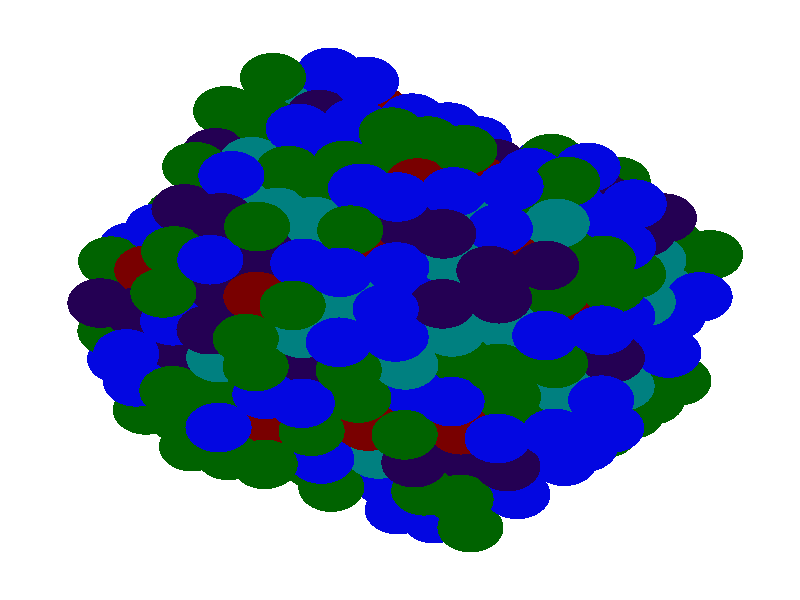 #version 3.6;
#include "colors.inc"
#include "finish.inc"

global_settings {assumed_gamma 2.2 max_trace_level 6}
background {color White}
camera {orthographic
  right -32.93*x up 32.93*y
  direction 1.00*z
  location <0,0,50.00> look_at <0,0,0>}


light_source {<  -30.00,  30.00,   40.00> color Gray40 shadowless}
light_source {<  30.00,  30.00,   40.00> color Gray40 shadowless} 
light_source {<  30.0,  -30.00,   40.00> color Gray40 shadowless}
light_source {<  -30.0,  -30.00,   40.00> color Gray40 shadowless} 
light_source {<  0.0,  0.00,   40.00> color Gray25 shadowless}
// no fog
#declare simple = finish {phong 0.7 ambient 0.4 diffuse 0.55}
#declare pale = finish {ambient 0.9 diffuse 0.30 roughness 0.001 specular 0.2 }
#declare intermediate = finish {ambient 0.4 diffuse 0.6 specular 0.1 roughness 0.04}
#declare vmd = finish {ambient 0.2 diffuse 0.80 phong 0.25 phong_size 10.0 specular 0.2 roughness 0.1}
#declare jmol = finish {ambient 0.4 diffuse 0.6 specular 1 roughness 0.001 metallic}
#declare ase2 = finish {ambient 0.2 brilliance 3 diffuse 0.6 metallic specular 0.7 roughness 0.04 reflection 0.15}
#declare ase3 = finish {ambient 0.4 brilliance 2 diffuse 0.6 metallic specular 1.0 roughness 0.001 reflection 0.0}
#declare glass = finish {ambient 0.4 diffuse 0.35 specular 1.0 roughness 0.001}
#declare glass2 = finish {ambient 0.3 diffuse 0.3 specular 1.0 reflection 0.25 roughness 0.001}
#declare Rcell = 0.100;
#declare Rbond = 0.100;

#macro atom(LOC, R, COL, TRANS, FIN)
  sphere{LOC, R texture{pigment{color COL transmit TRANS} finish{FIN}}}
#end
#macro constrain(LOC, R, COL, TRANS FIN)
union{torus{R, Rcell rotate 45*z texture{pigment{color COL transmit TRANS} finish{FIN}}}
     torus{R, Rcell rotate -45*z texture{pigment{color COL transmit TRANS} finish{FIN}}}
     translate LOC}
#end

// no cell vertices
atom(< -6.88,  -6.50, -19.03>, 1.36, rgbt <0.00, 0.39, 0.00, 0.00>, 0.0, ase3) // #0
atom(<-10.46,  -6.03, -11.54>, 1.36, rgbt <0.00, 0.39, 0.00, 0.00>, 0.0, ase3) // #1
atom(< -9.62,  -5.26, -15.29>, 1.36, rgbt <0.04, 0.06, 0.88, 0.00>, 0.0, ase3) // #2
atom(< -6.45,  -4.20, -20.51>, 1.36, rgbt <0.04, 0.06, 0.88, 0.00>, 0.0, ase3) // #3
atom(<-11.08,  -0.93, -16.78>, 1.36, rgbt <0.00, 0.39, 0.00, 0.00>, 0.0, ase3) // #4
atom(< -9.18,  -2.95, -16.77>, 1.36, rgbt <0.16, 0.00, 0.33, 0.00>, 0.0, ase3) // #5
atom(< -8.75,  -0.65, -18.24>, 1.36, rgbt <0.00, 0.50, 0.50, 0.00>, 0.0, ase3) // #6
atom(<-11.52,  -3.24, -15.30>, 1.36, rgbt <0.04, 0.06, 0.88, 0.00>, 0.0, ase3) // #7
atom(<-11.92,  -1.70, -13.03>, 1.36, rgbt <0.00, 0.39, 0.00, 0.00>, 0.0, ase3) // #8
atom(<-10.02,  -3.72, -13.02>, 1.36, rgbt <0.47, 0.00, 0.00, 0.00>, 0.0, ase3) // #9
atom(< -9.59,  -1.42, -14.49>, 1.36, rgbt <0.04, 0.06, 0.88, 0.00>, 0.0, ase3) // #10
atom(<-10.86,  -4.49,  -9.27>, 1.36, rgbt <0.04, 0.06, 0.88, 0.00>, 0.0, ase3) // #11
atom(<-10.43,  -2.19, -10.74>, 1.36, rgbt <0.00, 0.50, 0.50, 0.00>, 0.0, ase3) // #12
atom(< -6.01,  -1.89, -21.99>, 1.36, rgbt <0.00, 0.39, 0.00, 0.00>, 0.0, ase3) // #13
atom(< -8.31,   1.66, -19.72>, 1.36, rgbt <0.00, 0.39, 0.00, 0.00>, 0.0, ase3) // #14
atom(< -5.98,   1.95, -21.19>, 1.36, rgbt <0.04, 0.06, 0.88, 0.00>, 0.0, ase3) // #15
atom(<-10.65,   1.37, -18.25>, 1.36, rgbt <0.04, 0.06, 0.88, 0.00>, 0.0, ase3) // #16
atom(< -9.15,   0.89, -15.97>, 1.36, rgbt <0.00, 0.50, 0.50, 0.00>, 0.0, ase3) // #17
atom(< -8.72,   3.19, -17.45>, 1.36, rgbt <0.00, 0.50, 0.50, 0.00>, 0.0, ase3) // #18
atom(<-11.49,   0.60, -14.50>, 1.36, rgbt <0.00, 0.39, 0.00, 0.00>, 0.0, ase3) // #19
atom(<-11.89,   2.13, -12.23>, 1.36, rgbt <0.00, 0.39, 0.00, 0.00>, 0.0, ase3) // #20
atom(< -9.99,   0.12, -12.22>, 1.36, rgbt <0.47, 0.00, 0.00, 0.00>, 0.0, ase3) // #21
atom(< -9.56,   2.42, -13.70>, 1.36, rgbt <0.00, 0.39, 0.00, 0.00>, 0.0, ase3) // #22
atom(<-12.33,  -0.17, -10.75>, 1.36, rgbt <0.16, 0.00, 0.33, 0.00>, 0.0, ase3) // #23
atom(<-10.83,  -0.66,  -8.47>, 1.36, rgbt <0.16, 0.00, 0.33, 0.00>, 0.0, ase3) // #24
atom(<-10.40,   1.65,  -9.95>, 1.36, rgbt <0.47, 0.00, 0.00, 0.00>, 0.0, ase3) // #25
atom(< -9.12,   4.73, -15.17>, 1.36, rgbt <0.00, 0.39, 0.00, 0.00>, 0.0, ase3) // #26
atom(<-11.05,   2.91, -15.98>, 1.36, rgbt <0.04, 0.06, 0.88, 0.00>, 0.0, ase3) // #27
atom(< -9.96,   3.95, -11.42>, 1.36, rgbt <0.04, 0.06, 0.88, 0.00>, 0.0, ase3) // #28
atom(< -9.30,   2.69,  -5.39>, 1.36, rgbt <0.00, 0.39, 0.00, 0.00>, 0.0, ase3) // #29
atom(< -7.16,  10.38, -13.57>, 1.36, rgbt <0.00, 0.39, 0.00, 0.00>, 0.0, ase3) // #30
atom(< -4.55,  -6.22, -20.50>, 1.36, rgbt <0.00, 0.39, 0.00, 0.00>, 0.0, ase3) // #31
atom(< -4.11,  -3.91, -21.98>, 1.36, rgbt <0.04, 0.06, 0.88, 0.00>, 0.0, ase3) // #32
atom(< -7.29,  -4.97, -16.76>, 1.36, rgbt <0.00, 0.39, 0.00, 0.00>, 0.0, ase3) // #33
atom(< -5.39,  -6.99, -16.75>, 1.36, rgbt <0.16, 0.00, 0.33, 0.00>, 0.0, ase3) // #34
atom(< -4.95,  -4.68, -18.23>, 1.36, rgbt <0.04, 0.06, 0.88, 0.00>, 0.0, ase3) // #35
atom(< -8.12,  -5.74, -13.01>, 1.36, rgbt <0.47, 0.00, 0.00, 0.00>, 0.0, ase3) // #36
atom(< -6.23,  -7.76, -13.00>, 1.36, rgbt <0.00, 0.39, 0.00, 0.00>, 0.0, ase3) // #37
atom(< -5.79,  -5.46, -14.48>, 1.36, rgbt <0.00, 0.39, 0.00, 0.00>, 0.0, ase3) // #38
atom(< -8.56,  -8.05, -11.53>, 1.36, rgbt <0.00, 0.39, 0.00, 0.00>, 0.0, ase3) // #39
atom(< -8.96,  -6.51,  -9.26>, 1.36, rgbt <0.00, 0.39, 0.00, 0.00>, 0.0, ase3) // #40
atom(< -7.06,  -8.53,  -9.25>, 1.36, rgbt <0.00, 0.39, 0.00, 0.00>, 0.0, ase3) // #41
atom(< -6.63,  -6.23, -10.73>, 1.36, rgbt <0.00, 0.50, 0.50, 0.00>, 0.0, ase3) // #42
atom(< -7.47,  -7.00,  -6.97>, 1.36, rgbt <0.04, 0.06, 0.88, 0.00>, 0.0, ase3) // #43
atom(< -3.68,  -1.61, -23.45>, 1.36, rgbt <0.04, 0.06, 0.88, 0.00>, 0.0, ase3) // #44
atom(< -6.42,  -0.36, -19.71>, 1.36, rgbt <0.16, 0.00, 0.33, 0.00>, 0.0, ase3) // #45
atom(< -4.52,  -2.38, -19.70>, 1.36, rgbt <0.00, 0.39, 0.00, 0.00>, 0.0, ase3) // #46
atom(< -4.08,  -0.07, -21.18>, 1.36, rgbt <0.04, 0.06, 0.88, 0.00>, 0.0, ase3) // #47
atom(< -6.85,  -2.66, -18.24>, 1.36, rgbt <0.16, 0.00, 0.33, 0.00>, 0.0, ase3) // #48
atom(< -7.25,  -1.13, -15.96>, 1.36, rgbt <0.47, 0.00, 0.00, 0.00>, 0.0, ase3) // #49
atom(< -5.36,  -3.15, -15.95>, 1.36, rgbt <0.00, 0.50, 0.50, 0.00>, 0.0, ase3) // #50
atom(< -4.92,  -0.85, -17.43>, 1.36, rgbt <0.04, 0.06, 0.88, 0.00>, 0.0, ase3) // #51
atom(< -7.69,  -3.44, -14.48>, 1.36, rgbt <0.16, 0.00, 0.33, 0.00>, 0.0, ase3) // #52
atom(< -8.09,  -1.90, -12.21>, 1.36, rgbt <0.47, 0.00, 0.00, 0.00>, 0.0, ase3) // #53
atom(< -6.19,  -3.92, -12.20>, 1.36, rgbt <0.04, 0.06, 0.88, 0.00>, 0.0, ase3) // #54
atom(< -5.76,  -1.62, -13.68>, 1.36, rgbt <0.00, 0.39, 0.00, 0.00>, 0.0, ase3) // #55
atom(< -8.53,  -4.21, -10.73>, 1.36, rgbt <0.00, 0.39, 0.00, 0.00>, 0.0, ase3) // #56
atom(< -8.93,  -2.68,  -8.46>, 1.36, rgbt <0.16, 0.00, 0.33, 0.00>, 0.0, ase3) // #57
atom(< -7.03,  -4.70,  -8.45>, 1.36, rgbt <0.00, 0.39, 0.00, 0.00>, 0.0, ase3) // #58
atom(< -6.60,  -2.39,  -9.93>, 1.36, rgbt <0.04, 0.06, 0.88, 0.00>, 0.0, ase3) // #59
atom(< -9.37,  -4.98,  -6.98>, 1.36, rgbt <0.00, 0.39, 0.00, 0.00>, 0.0, ase3) // #60
atom(< -7.44,  -3.16,  -6.18>, 1.36, rgbt <0.00, 0.50, 0.50, 0.00>, 0.0, ase3) // #61
atom(< -3.65,   2.23, -22.66>, 1.36, rgbt <0.00, 0.39, 0.00, 0.00>, 0.0, ase3) // #62
atom(< -6.38,   3.48, -18.92>, 1.36, rgbt <0.16, 0.00, 0.33, 0.00>, 0.0, ase3) // #63
atom(< -4.49,   1.46, -18.91>, 1.36, rgbt <0.00, 0.50, 0.50, 0.00>, 0.0, ase3) // #64
atom(< -4.05,   3.76, -20.38>, 1.36, rgbt <0.16, 0.00, 0.33, 0.00>, 0.0, ase3) // #65
atom(< -6.82,   1.17, -17.44>, 1.36, rgbt <0.04, 0.06, 0.88, 0.00>, 0.0, ase3) // #66
atom(< -7.22,   2.71, -15.16>, 1.36, rgbt <0.16, 0.00, 0.33, 0.00>, 0.0, ase3) // #67
atom(< -5.32,   0.69, -15.16>, 1.36, rgbt <0.16, 0.00, 0.33, 0.00>, 0.0, ase3) // #68
atom(< -4.89,   2.99, -16.63>, 1.36, rgbt <0.04, 0.06, 0.88, 0.00>, 0.0, ase3) // #69
atom(< -7.66,   0.40, -13.69>, 1.36, rgbt <0.00, 0.50, 0.50, 0.00>, 0.0, ase3) // #70
atom(< -8.06,   1.93, -11.41>, 1.36, rgbt <0.00, 0.50, 0.50, 0.00>, 0.0, ase3) // #71
atom(< -6.16,  -0.09, -11.41>, 1.36, rgbt <0.00, 0.50, 0.50, 0.00>, 0.0, ase3) // #72
atom(< -5.73,   2.22, -12.88>, 1.36, rgbt <0.00, 0.50, 0.50, 0.00>, 0.0, ase3) // #73
atom(< -8.50,  -0.37,  -9.94>, 1.36, rgbt <0.00, 0.50, 0.50, 0.00>, 0.0, ase3) // #74
atom(< -8.90,   1.16,  -7.66>, 1.36, rgbt <0.00, 0.39, 0.00, 0.00>, 0.0, ase3) // #75
atom(< -7.00,  -0.86,  -7.65>, 1.36, rgbt <0.16, 0.00, 0.33, 0.00>, 0.0, ase3) // #76
atom(< -6.57,   1.45,  -9.13>, 1.36, rgbt <0.16, 0.00, 0.33, 0.00>, 0.0, ase3) // #77
atom(< -9.34,  -1.14,  -6.19>, 1.36, rgbt <0.04, 0.06, 0.88, 0.00>, 0.0, ase3) // #78
atom(< -7.84,  -1.63,  -3.90>, 1.36, rgbt <0.16, 0.00, 0.33, 0.00>, 0.0, ase3) // #79
atom(< -7.41,   0.68,  -5.38>, 1.36, rgbt <0.16, 0.00, 0.33, 0.00>, 0.0, ase3) // #80
atom(<-11.27,  -2.96,  -6.99>, 1.36, rgbt <0.04, 0.06, 0.88, 0.00>, 0.0, ase3) // #81
atom(<  2.11,   3.85, -21.04>, 1.36, rgbt <0.04, 0.06, 0.88, 0.00>, 0.0, ase3) // #82
atom(< -6.35,   7.32, -18.12>, 1.36, rgbt <0.00, 0.39, 0.00, 0.00>, 0.0, ase3) // #83
atom(< -4.45,   5.30, -18.11>, 1.36, rgbt <0.47, 0.00, 0.00, 0.00>, 0.0, ase3) // #84
atom(< -4.02,   7.60, -19.59>, 1.36, rgbt <0.00, 0.39, 0.00, 0.00>, 0.0, ase3) // #85
atom(< -6.79,   5.01, -16.64>, 1.36, rgbt <0.04, 0.06, 0.88, 0.00>, 0.0, ase3) // #86
atom(< -7.19,   6.54, -14.37>, 1.36, rgbt <0.00, 0.39, 0.00, 0.00>, 0.0, ase3) // #87
atom(< -5.29,   4.53, -14.36>, 1.36, rgbt <0.04, 0.06, 0.88, 0.00>, 0.0, ase3) // #88
atom(< -4.86,   6.83, -15.84>, 1.36, rgbt <0.00, 0.50, 0.50, 0.00>, 0.0, ase3) // #89
atom(< -7.63,   4.24, -12.89>, 1.36, rgbt <0.16, 0.00, 0.33, 0.00>, 0.0, ase3) // #90
atom(< -8.03,   5.77, -10.62>, 1.36, rgbt <0.16, 0.00, 0.33, 0.00>, 0.0, ase3) // #91
atom(< -6.13,   3.75, -10.61>, 1.36, rgbt <0.47, 0.00, 0.00, 0.00>, 0.0, ase3) // #92
atom(< -5.70,   6.06, -12.08>, 1.36, rgbt <0.00, 0.50, 0.50, 0.00>, 0.0, ase3) // #93
atom(< -8.47,   3.47,  -9.14>, 1.36, rgbt <0.16, 0.00, 0.33, 0.00>, 0.0, ase3) // #94
atom(< -8.87,   5.00,  -6.87>, 1.36, rgbt <0.16, 0.00, 0.33, 0.00>, 0.0, ase3) // #95
atom(< -6.97,   2.98,  -6.86>, 1.36, rgbt <0.04, 0.06, 0.88, 0.00>, 0.0, ase3) // #96
atom(< -6.54,   5.29,  -8.33>, 1.36, rgbt <0.00, 0.50, 0.50, 0.00>, 0.0, ase3) // #97
atom(< -7.81,   2.21,  -3.11>, 1.36, rgbt <0.04, 0.06, 0.88, 0.00>, 0.0, ase3) // #98
atom(< -7.37,   4.51,  -4.58>, 1.36, rgbt <0.16, 0.00, 0.33, 0.00>, 0.0, ase3) // #99
atom(< -4.42,   9.14, -17.31>, 1.36, rgbt <0.16, 0.00, 0.33, 0.00>, 0.0, ase3) // #100
atom(< -6.76,   8.85, -15.84>, 1.36, rgbt <0.00, 0.39, 0.00, 0.00>, 0.0, ase3) // #101
atom(< -5.26,   8.36, -13.56>, 1.36, rgbt <0.00, 0.50, 0.50, 0.00>, 0.0, ase3) // #102
atom(< -4.83,  10.67, -15.04>, 1.36, rgbt <0.00, 0.50, 0.50, 0.00>, 0.0, ase3) // #103
atom(< -7.60,   8.08, -12.09>, 1.36, rgbt <0.16, 0.00, 0.33, 0.00>, 0.0, ase3) // #104
atom(< -6.10,   7.59,  -9.81>, 1.36, rgbt <0.00, 0.50, 0.50, 0.00>, 0.0, ase3) // #105
atom(< -5.66,   9.90, -11.29>, 1.36, rgbt <0.00, 0.39, 0.00, 0.00>, 0.0, ase3) // #106
atom(< -8.43,   7.31,  -8.34>, 1.36, rgbt <0.00, 0.39, 0.00, 0.00>, 0.0, ase3) // #107
atom(< -5.23,  12.20, -12.76>, 1.36, rgbt <0.00, 0.39, 0.00, 0.00>, 0.0, ase3) // #108
atom(< -2.65,  -8.24, -20.49>, 1.36, rgbt <0.00, 0.39, 0.00, 0.00>, 0.0, ase3) // #109
atom(< -0.32,  -7.95, -21.96>, 1.36, rgbt <0.04, 0.06, 0.88, 0.00>, 0.0, ase3) // #110
atom(< -3.49,  -9.01, -16.74>, 1.36, rgbt <0.00, 0.39, 0.00, 0.00>, 0.0, ase3) // #111
atom(< -1.15,  -8.72, -18.21>, 1.36, rgbt <0.04, 0.06, 0.88, 0.00>, 0.0, ase3) // #112
atom(< -1.99,  -9.49, -14.46>, 1.36, rgbt <0.04, 0.06, 0.88, 0.00>, 0.0, ase3) // #113
atom(< -2.83, -10.27, -10.71>, 1.36, rgbt <0.00, 0.39, 0.00, 0.00>, 0.0, ase3) // #114
atom(< -5.57,  -9.02,  -6.97>, 1.36, rgbt <0.00, 0.39, 0.00, 0.00>, 0.0, ase3) // #115
atom(<  0.12,  -5.65, -23.44>, 1.36, rgbt <0.04, 0.06, 0.88, 0.00>, 0.0, ase3) // #116
atom(< -2.21,  -5.93, -21.97>, 1.36, rgbt <0.00, 0.39, 0.00, 0.00>, 0.0, ase3) // #117
atom(< -2.62,  -4.40, -19.69>, 1.36, rgbt <0.16, 0.00, 0.33, 0.00>, 0.0, ase3) // #118
atom(< -0.72,  -6.42, -19.69>, 1.36, rgbt <0.00, 0.39, 0.00, 0.00>, 0.0, ase3) // #119
atom(< -0.28,  -4.11, -21.16>, 1.36, rgbt <0.00, 0.39, 0.00, 0.00>, 0.0, ase3) // #120
atom(< -3.05,  -6.70, -18.22>, 1.36, rgbt <0.00, 0.39, 0.00, 0.00>, 0.0, ase3) // #121
atom(< -3.46,  -5.17, -15.94>, 1.36, rgbt <0.47, 0.00, 0.00, 0.00>, 0.0, ase3) // #122
atom(< -1.56,  -7.19, -15.93>, 1.36, rgbt <0.04, 0.06, 0.88, 0.00>, 0.0, ase3) // #123
atom(< -1.12,  -4.88, -17.41>, 1.36, rgbt <0.16, 0.00, 0.33, 0.00>, 0.0, ase3) // #124
atom(< -3.89,  -7.48, -14.47>, 1.36, rgbt <0.16, 0.00, 0.33, 0.00>, 0.0, ase3) // #125
atom(< -4.30,  -5.94, -12.19>, 1.36, rgbt <0.00, 0.50, 0.50, 0.00>, 0.0, ase3) // #126
atom(< -2.40,  -7.96, -12.18>, 1.36, rgbt <0.04, 0.06, 0.88, 0.00>, 0.0, ase3) // #127
atom(< -1.96,  -5.66, -13.66>, 1.36, rgbt <0.16, 0.00, 0.33, 0.00>, 0.0, ase3) // #128
atom(< -4.73,  -8.25, -10.72>, 1.36, rgbt <0.00, 0.39, 0.00, 0.00>, 0.0, ase3) // #129
atom(< -5.13,  -6.71,  -8.44>, 1.36, rgbt <0.47, 0.00, 0.00, 0.00>, 0.0, ase3) // #130
atom(< -3.24,  -8.73,  -8.43>, 1.36, rgbt <0.04, 0.06, 0.88, 0.00>, 0.0, ase3) // #131
atom(< -2.80,  -6.43,  -9.91>, 1.36, rgbt <0.47, 0.00, 0.00, 0.00>, 0.0, ase3) // #132
atom(< -1.78,  -3.63, -23.44>, 1.36, rgbt <0.04, 0.06, 0.88, 0.00>, 0.0, ase3) // #133
atom(< -1.75,   0.21, -22.65>, 1.36, rgbt <0.04, 0.06, 0.88, 0.00>, 0.0, ase3) // #134
atom(<  0.15,  -1.81, -22.64>, 1.36, rgbt <0.04, 0.06, 0.88, 0.00>, 0.0, ase3) // #135
atom(<  0.59,   0.50, -24.12>, 1.36, rgbt <0.00, 0.39, 0.00, 0.00>, 0.0, ase3) // #136
atom(< -2.18,  -2.09, -21.17>, 1.36, rgbt <0.16, 0.00, 0.33, 0.00>, 0.0, ase3) // #137
atom(< -2.59,  -0.56, -18.90>, 1.36, rgbt <0.47, 0.00, 0.00, 0.00>, 0.0, ase3) // #138
atom(< -0.69,  -2.58, -18.89>, 1.36, rgbt <0.00, 0.39, 0.00, 0.00>, 0.0, ase3) // #139
atom(< -0.25,  -0.27, -20.36>, 1.36, rgbt <0.16, 0.00, 0.33, 0.00>, 0.0, ase3) // #140
atom(< -3.02,  -2.87, -17.42>, 1.36, rgbt <0.00, 0.50, 0.50, 0.00>, 0.0, ase3) // #141
atom(< -3.43,  -1.33, -15.15>, 1.36, rgbt <0.47, 0.00, 0.00, 0.00>, 0.0, ase3) // #142
atom(< -1.53,  -3.35, -15.14>, 1.36, rgbt <0.00, 0.50, 0.50, 0.00>, 0.0, ase3) // #143
atom(< -1.09,  -1.05, -16.61>, 1.36, rgbt <0.04, 0.06, 0.88, 0.00>, 0.0, ase3) // #144
atom(< -3.86,  -3.64, -13.67>, 1.36, rgbt <0.47, 0.00, 0.00, 0.00>, 0.0, ase3) // #145
atom(< -4.26,  -2.10, -11.40>, 1.36, rgbt <0.00, 0.50, 0.50, 0.00>, 0.0, ase3) // #146
atom(< -2.37,  -4.12, -11.39>, 1.36, rgbt <0.00, 0.39, 0.00, 0.00>, 0.0, ase3) // #147
atom(< -1.93,  -1.82, -12.86>, 1.36, rgbt <0.16, 0.00, 0.33, 0.00>, 0.0, ase3) // #148
atom(< -4.70,  -4.41,  -9.92>, 1.36, rgbt <0.04, 0.06, 0.88, 0.00>, 0.0, ase3) // #149
atom(< -5.10,  -2.88,  -7.65>, 1.36, rgbt <0.47, 0.00, 0.00, 0.00>, 0.0, ase3) // #150
atom(< -3.20,  -4.90,  -7.64>, 1.36, rgbt <0.00, 0.50, 0.50, 0.00>, 0.0, ase3) // #151
atom(< -2.77,  -2.59,  -9.11>, 1.36, rgbt <0.47, 0.00, 0.00, 0.00>, 0.0, ase3) // #152
atom(< -5.54,  -5.18,  -6.17>, 1.36, rgbt <0.04, 0.06, 0.88, 0.00>, 0.0, ase3) // #153
atom(< -5.94,  -3.65,  -3.89>, 1.36, rgbt <0.00, 0.39, 0.00, 0.00>, 0.0, ase3) // #154
atom(< -3.61,  -3.36,  -5.36>, 1.36, rgbt <0.16, 0.00, 0.33, 0.00>, 0.0, ase3) // #155
atom(< -4.04,  -5.67,  -3.89>, 1.36, rgbt <0.04, 0.06, 0.88, 0.00>, 0.0, ase3) // #156
atom(< -1.31,   2.52, -24.12>, 1.36, rgbt <0.00, 0.39, 0.00, 0.00>, 0.0, ase3) // #157
atom(<  0.18,   2.03, -21.84>, 1.36, rgbt <0.00, 0.50, 0.50, 0.00>, 0.0, ase3) // #158
atom(< -1.72,   4.05, -21.85>, 1.36, rgbt <0.00, 0.39, 0.00, 0.00>, 0.0, ase3) // #159
atom(< -2.15,   1.75, -20.37>, 1.36, rgbt <0.47, 0.00, 0.00, 0.00>, 0.0, ase3) // #160
atom(< -2.56,   3.28, -18.10>, 1.36, rgbt <0.00, 0.50, 0.50, 0.00>, 0.0, ase3) // #161
atom(< -0.66,   1.26, -18.09>, 1.36, rgbt <0.00, 0.39, 0.00, 0.00>, 0.0, ase3) // #162
atom(< -0.22,   3.56, -19.57>, 1.36, rgbt <0.47, 0.00, 0.00, 0.00>, 0.0, ase3) // #163
atom(< -2.99,   0.97, -16.62>, 1.36, rgbt <0.47, 0.00, 0.00, 0.00>, 0.0, ase3) // #164
atom(< -3.39,   2.51, -14.35>, 1.36, rgbt <0.00, 0.50, 0.50, 0.00>, 0.0, ase3) // #165
atom(< -1.50,   0.49, -14.34>, 1.36, rgbt <0.00, 0.50, 0.50, 0.00>, 0.0, ase3) // #166
atom(< -1.06,   2.79, -15.82>, 1.36, rgbt <0.16, 0.00, 0.33, 0.00>, 0.0, ase3) // #167
atom(< -3.83,   0.20, -12.87>, 1.36, rgbt <0.16, 0.00, 0.33, 0.00>, 0.0, ase3) // #168
atom(< -4.23,   1.73, -10.60>, 1.36, rgbt <0.00, 0.39, 0.00, 0.00>, 0.0, ase3) // #169
atom(< -2.33,  -0.29, -10.59>, 1.36, rgbt <0.16, 0.00, 0.33, 0.00>, 0.0, ase3) // #170
atom(< -1.90,   2.02, -12.07>, 1.36, rgbt <0.04, 0.06, 0.88, 0.00>, 0.0, ase3) // #171
atom(< -4.67,  -0.57,  -9.12>, 1.36, rgbt <0.47, 0.00, 0.00, 0.00>, 0.0, ase3) // #172
atom(< -5.07,   0.96,  -6.85>, 1.36, rgbt <0.47, 0.00, 0.00, 0.00>, 0.0, ase3) // #173
atom(< -3.17,  -1.06,  -6.84>, 1.36, rgbt <0.00, 0.39, 0.00, 0.00>, 0.0, ase3) // #174
atom(< -2.74,   1.25,  -8.32>, 1.36, rgbt <0.00, 0.39, 0.00, 0.00>, 0.0, ase3) // #175
atom(< -5.51,  -1.34,  -5.37>, 1.36, rgbt <0.16, 0.00, 0.33, 0.00>, 0.0, ase3) // #176
atom(< -5.91,   0.19,  -3.10>, 1.36, rgbt <0.47, 0.00, 0.00, 0.00>, 0.0, ase3) // #177
atom(< -4.01,  -1.83,  -3.09>, 1.36, rgbt <0.00, 0.50, 0.50, 0.00>, 0.0, ase3) // #178
atom(< -3.58,   0.47,  -4.57>, 1.36, rgbt <0.00, 0.39, 0.00, 0.00>, 0.0, ase3) // #179
atom(< -6.35,  -2.12,  -1.62>, 1.36, rgbt <0.00, 0.39, 0.00, 0.00>, 0.0, ase3) // #180
atom(< -4.42,  -0.30,  -0.82>, 1.36, rgbt <0.00, 0.39, 0.00, 0.00>, 0.0, ase3) // #181
atom(< -2.12,   5.58, -19.58>, 1.36, rgbt <0.00, 0.39, 0.00, 0.00>, 0.0, ase3) // #182
atom(< -2.52,   7.12, -17.30>, 1.36, rgbt <0.47, 0.00, 0.00, 0.00>, 0.0, ase3) // #183
atom(< -0.62,   5.10, -17.29>, 1.36, rgbt <0.16, 0.00, 0.33, 0.00>, 0.0, ase3) // #184
atom(< -2.96,   4.81, -15.83>, 1.36, rgbt <0.00, 0.39, 0.00, 0.00>, 0.0, ase3) // #185
atom(< -3.36,   6.34, -13.55>, 1.36, rgbt <0.00, 0.39, 0.00, 0.00>, 0.0, ase3) // #186
atom(< -1.46,   4.32, -13.54>, 1.36, rgbt <0.04, 0.06, 0.88, 0.00>, 0.0, ase3) // #187
atom(< -1.03,   6.63, -15.02>, 1.36, rgbt <0.47, 0.00, 0.00, 0.00>, 0.0, ase3) // #188
atom(< -3.80,   4.04, -12.08>, 1.36, rgbt <0.47, 0.00, 0.00, 0.00>, 0.0, ase3) // #189
atom(< -4.20,   5.57,  -9.80>, 1.36, rgbt <0.16, 0.00, 0.33, 0.00>, 0.0, ase3) // #190
atom(< -2.30,   3.55,  -9.79>, 1.36, rgbt <0.04, 0.06, 0.88, 0.00>, 0.0, ase3) // #191
atom(< -1.87,   5.86, -11.27>, 1.36, rgbt <0.47, 0.00, 0.00, 0.00>, 0.0, ase3) // #192
atom(< -4.64,   3.27,  -8.33>, 1.36, rgbt <0.00, 0.50, 0.50, 0.00>, 0.0, ase3) // #193
atom(< -5.04,   4.80,  -6.05>, 1.36, rgbt <0.00, 0.50, 0.50, 0.00>, 0.0, ase3) // #194
atom(< -3.14,   2.78,  -6.04>, 1.36, rgbt <0.04, 0.06, 0.88, 0.00>, 0.0, ase3) // #195
atom(< -2.71,   5.09,  -7.52>, 1.36, rgbt <0.16, 0.00, 0.33, 0.00>, 0.0, ase3) // #196
atom(< -5.48,   2.49,  -4.57>, 1.36, rgbt <0.16, 0.00, 0.33, 0.00>, 0.0, ase3) // #197
atom(< -5.88,   4.03,  -2.30>, 1.36, rgbt <0.00, 0.39, 0.00, 0.00>, 0.0, ase3) // #198
atom(< -3.98,   2.01,  -2.29>, 1.36, rgbt <0.04, 0.06, 0.88, 0.00>, 0.0, ase3) // #199
atom(< -3.54,   4.31,  -3.77>, 1.36, rgbt <0.00, 0.50, 0.50, 0.00>, 0.0, ase3) // #200
atom(< -9.74,   0.39,  -3.91>, 1.36, rgbt <0.00, 0.39, 0.00, 0.00>, 0.0, ase3) // #201
atom(< -0.19,   7.40, -18.77>, 1.36, rgbt <0.16, 0.00, 0.33, 0.00>, 0.0, ase3) // #202
atom(< -2.49,  10.95, -16.51>, 1.36, rgbt <0.04, 0.06, 0.88, 0.00>, 0.0, ase3) // #203
atom(< -0.59,   8.93, -16.50>, 1.36, rgbt <0.04, 0.06, 0.88, 0.00>, 0.0, ase3) // #204
atom(< -2.93,   8.65, -15.03>, 1.36, rgbt <0.04, 0.06, 0.88, 0.00>, 0.0, ase3) // #205
atom(< -3.33,  10.18, -12.76>, 1.36, rgbt <0.16, 0.00, 0.33, 0.00>, 0.0, ase3) // #206
atom(< -1.43,   8.16, -12.75>, 1.36, rgbt <0.04, 0.06, 0.88, 0.00>, 0.0, ase3) // #207
atom(< -1.00,  10.47, -14.22>, 1.36, rgbt <0.47, 0.00, 0.00, 0.00>, 0.0, ase3) // #208
atom(< -3.77,   7.88, -11.28>, 1.36, rgbt <0.04, 0.06, 0.88, 0.00>, 0.0, ase3) // #209
atom(< -2.27,   7.39,  -9.00>, 1.36, rgbt <0.00, 0.39, 0.00, 0.00>, 0.0, ase3) // #210
atom(< -1.84,   9.70, -10.47>, 1.36, rgbt <0.04, 0.06, 0.88, 0.00>, 0.0, ase3) // #211
atom(< -4.60,   7.10,  -7.53>, 1.36, rgbt <0.00, 0.39, 0.00, 0.00>, 0.0, ase3) // #212
atom(< -6.94,   6.82,  -6.06>, 1.36, rgbt <0.04, 0.06, 0.88, 0.00>, 0.0, ase3) // #213
atom(<  1.74,   9.22, -17.96>, 1.36, rgbt <0.00, 0.39, 0.00, 0.00>, 0.0, ase3) // #214
atom(< -2.90,  12.49, -14.23>, 1.36, rgbt <0.04, 0.06, 0.88, 0.00>, 0.0, ase3) // #215
atom(< -1.40,  12.00, -11.95>, 1.36, rgbt <0.04, 0.06, 0.88, 0.00>, 0.0, ase3) // #216
atom(< -4.17,   9.41,  -9.00>, 1.36, rgbt <0.04, 0.06, 0.88, 0.00>, 0.0, ase3) // #217
atom(< -3.11,   6.62,  -5.25>, 1.36, rgbt <0.00, 0.39, 0.00, 0.00>, 0.0, ase3) // #218
atom(<  1.18,  -8.44, -19.68>, 1.36, rgbt <0.00, 0.39, 0.00, 0.00>, 0.0, ase3) // #219
atom(<  4.17,  -9.41, -15.11>, 1.36, rgbt <0.16, 0.00, 0.33, 0.00>, 0.0, ase3) // #220
atom(<  0.34,  -9.21, -15.93>, 1.36, rgbt <0.16, 0.00, 0.33, 0.00>, 0.0, ase3) // #221
atom(<  2.67,  -8.92, -17.39>, 1.36, rgbt <0.16, 0.00, 0.33, 0.00>, 0.0, ase3) // #222
atom(< -0.09, -11.51, -14.45>, 1.36, rgbt <0.04, 0.06, 0.88, 0.00>, 0.0, ase3) // #223
atom(< -0.50,  -9.98, -12.18>, 1.36, rgbt <0.04, 0.06, 0.88, 0.00>, 0.0, ase3) // #224
atom(<  1.40, -12.00, -12.17>, 1.36, rgbt <0.04, 0.06, 0.88, 0.00>, 0.0, ase3) // #225
atom(<  1.84,  -9.70, -13.64>, 1.36, rgbt <0.16, 0.00, 0.33, 0.00>, 0.0, ase3) // #226
atom(<  1.00, -10.47,  -9.89>, 1.36, rgbt <0.00, 0.39, 0.00, 0.00>, 0.0, ase3) // #227
atom(<  2.05,  -3.83, -22.63>, 1.36, rgbt <0.04, 0.06, 0.88, 0.00>, 0.0, ase3) // #228
atom(<  3.51,  -8.15, -21.14>, 1.36, rgbt <0.00, 0.39, 0.00, 0.00>, 0.0, ase3) // #229
atom(<  1.61,  -6.13, -21.15>, 1.36, rgbt <0.04, 0.06, 0.88, 0.00>, 0.0, ase3) // #230
atom(<  1.21,  -4.60, -18.88>, 1.36, rgbt <0.47, 0.00, 0.00, 0.00>, 0.0, ase3) // #231
atom(<  3.11,  -6.62, -18.87>, 1.36, rgbt <0.04, 0.06, 0.88, 0.00>, 0.0, ase3) // #232
atom(<  3.54,  -4.31, -20.35>, 1.36, rgbt <0.00, 0.50, 0.50, 0.00>, 0.0, ase3) // #233
atom(<  0.78,  -6.90, -17.40>, 1.36, rgbt <0.47, 0.00, 0.00, 0.00>, 0.0, ase3) // #234
atom(<  0.37,  -5.37, -15.13>, 1.36, rgbt <0.00, 0.39, 0.00, 0.00>, 0.0, ase3) // #235
atom(<  2.27,  -7.39, -15.12>, 1.36, rgbt <0.16, 0.00, 0.33, 0.00>, 0.0, ase3) // #236
atom(<  2.71,  -5.09, -16.60>, 1.36, rgbt <0.04, 0.06, 0.88, 0.00>, 0.0, ase3) // #237
atom(< -0.06,  -7.68, -13.65>, 1.36, rgbt <0.16, 0.00, 0.33, 0.00>, 0.0, ase3) // #238
atom(< -0.47,  -6.14, -11.38>, 1.36, rgbt <0.04, 0.06, 0.88, 0.00>, 0.0, ase3) // #239
atom(<  1.43,  -8.16, -11.37>, 1.36, rgbt <0.47, 0.00, 0.00, 0.00>, 0.0, ase3) // #240
atom(<  1.87,  -5.86, -12.85>, 1.36, rgbt <0.47, 0.00, 0.00, 0.00>, 0.0, ase3) // #241
atom(< -0.90,  -8.45,  -9.90>, 1.36, rgbt <0.00, 0.50, 0.50, 0.00>, 0.0, ase3) // #242
atom(< -1.31,  -6.92,  -7.63>, 1.36, rgbt <0.47, 0.00, 0.00, 0.00>, 0.0, ase3) // #243
atom(<  0.59,  -8.93,  -7.62>, 1.36, rgbt <0.16, 0.00, 0.33, 0.00>, 0.0, ase3) // #244
atom(<  1.03,  -6.63,  -9.10>, 1.36, rgbt <0.04, 0.06, 0.88, 0.00>, 0.0, ase3) // #245
atom(< -3.64,  -7.20,  -6.16>, 1.36, rgbt <0.00, 0.39, 0.00, 0.00>, 0.0, ase3) // #246
atom(<  2.49, -10.95,  -7.61>, 1.36, rgbt <0.00, 0.39, 0.00, 0.00>, 0.0, ase3) // #247
atom(<  2.48,  -1.52, -24.11>, 1.36, rgbt <0.00, 0.39, 0.00, 0.00>, 0.0, ase3) // #248
atom(<  2.08,   0.01, -21.83>, 1.36, rgbt <0.47, 0.00, 0.00, 0.00>, 0.0, ase3) // #249
atom(<  3.98,  -2.01, -21.82>, 1.36, rgbt <0.47, 0.00, 0.00, 0.00>, 0.0, ase3) // #250
atom(<  4.42,   0.30, -23.30>, 1.36, rgbt <0.00, 0.39, 0.00, 0.00>, 0.0, ase3) // #251
atom(<  1.65,  -2.29, -20.36>, 1.36, rgbt <0.00, 0.39, 0.00, 0.00>, 0.0, ase3) // #252
atom(<  1.24,  -0.76, -18.08>, 1.36, rgbt <0.04, 0.06, 0.88, 0.00>, 0.0, ase3) // #253
atom(<  3.14,  -2.78, -18.07>, 1.36, rgbt <0.00, 0.39, 0.00, 0.00>, 0.0, ase3) // #254
atom(<  3.58,  -0.47, -19.55>, 1.36, rgbt <0.16, 0.00, 0.33, 0.00>, 0.0, ase3) // #255
atom(<  0.81,  -3.07, -16.61>, 1.36, rgbt <0.00, 0.50, 0.50, 0.00>, 0.0, ase3) // #256
atom(<  0.40,  -1.53, -14.33>, 1.36, rgbt <0.47, 0.00, 0.00, 0.00>, 0.0, ase3) // #257
atom(<  2.30,  -3.55, -14.32>, 1.36, rgbt <0.47, 0.00, 0.00, 0.00>, 0.0, ase3) // #258
atom(<  2.74,  -1.25, -15.80>, 1.36, rgbt <0.16, 0.00, 0.33, 0.00>, 0.0, ase3) // #259
atom(< -0.03,  -3.84, -12.85>, 1.36, rgbt <0.00, 0.50, 0.50, 0.00>, 0.0, ase3) // #260
atom(< -0.44,  -2.31, -10.58>, 1.36, rgbt <0.00, 0.50, 0.50, 0.00>, 0.0, ase3) // #261
atom(<  1.46,  -4.32, -10.57>, 1.36, rgbt <0.16, 0.00, 0.33, 0.00>, 0.0, ase3) // #262
atom(<  1.90,  -2.02, -12.05>, 1.36, rgbt <0.47, 0.00, 0.00, 0.00>, 0.0, ase3) // #263
atom(< -0.87,  -4.61,  -9.10>, 1.36, rgbt <0.00, 0.39, 0.00, 0.00>, 0.0, ase3) // #264
atom(< -1.27,  -3.08,  -6.83>, 1.36, rgbt <0.00, 0.39, 0.00, 0.00>, 0.0, ase3) // #265
atom(<  0.62,  -5.10,  -6.82>, 1.36, rgbt <0.04, 0.06, 0.88, 0.00>, 0.0, ase3) // #266
atom(<  1.06,  -2.79,  -8.30>, 1.36, rgbt <0.00, 0.39, 0.00, 0.00>, 0.0, ase3) // #267
atom(< -1.71,  -5.38,  -5.35>, 1.36, rgbt <0.00, 0.39, 0.00, 0.00>, 0.0, ase3) // #268
atom(< -2.11,  -3.85,  -3.08>, 1.36, rgbt <0.00, 0.39, 0.00, 0.00>, 0.0, ase3) // #269
atom(<  0.22,  -3.56,  -4.55>, 1.36, rgbt <0.00, 0.50, 0.50, 0.00>, 0.0, ase3) // #270
atom(<  0.19,  -7.40,  -5.34>, 1.36, rgbt <0.00, 0.39, 0.00, 0.00>, 0.0, ase3) // #271
atom(<  4.01,   1.83, -21.03>, 1.36, rgbt <0.00, 0.39, 0.00, 0.00>, 0.0, ase3) // #272
atom(<  1.68,   1.54, -19.56>, 1.36, rgbt <0.04, 0.06, 0.88, 0.00>, 0.0, ase3) // #273
atom(<  1.27,   3.08, -17.28>, 1.36, rgbt <0.00, 0.39, 0.00, 0.00>, 0.0, ase3) // #274
atom(<  3.17,   1.06, -17.28>, 1.36, rgbt <0.00, 0.50, 0.50, 0.00>, 0.0, ase3) // #275
atom(<  3.61,   3.36, -18.75>, 1.36, rgbt <0.16, 0.00, 0.33, 0.00>, 0.0, ase3) // #276
atom(<  0.84,   0.77, -15.81>, 1.36, rgbt <0.47, 0.00, 0.00, 0.00>, 0.0, ase3) // #277
atom(<  0.44,   2.31, -13.53>, 1.36, rgbt <0.00, 0.50, 0.50, 0.00>, 0.0, ase3) // #278
atom(<  2.33,   0.29, -13.53>, 1.36, rgbt <0.00, 0.50, 0.50, 0.00>, 0.0, ase3) // #279
atom(<  2.77,   2.59, -15.00>, 1.36, rgbt <0.04, 0.06, 0.88, 0.00>, 0.0, ase3) // #280
atom(<  0.00,   0.00, -12.06>, 1.36, rgbt <0.00, 0.50, 0.50, 0.00>, 0.0, ase3) // #281
atom(< -0.40,   1.53,  -9.78>, 1.36, rgbt <0.47, 0.00, 0.00, 0.00>, 0.0, ase3) // #282
atom(<  1.50,  -0.49,  -9.77>, 1.36, rgbt <0.04, 0.06, 0.88, 0.00>, 0.0, ase3) // #283
atom(<  1.93,   1.82, -11.25>, 1.36, rgbt <0.00, 0.50, 0.50, 0.00>, 0.0, ase3) // #284
atom(< -0.84,  -0.77,  -8.31>, 1.36, rgbt <0.00, 0.39, 0.00, 0.00>, 0.0, ase3) // #285
atom(< -1.24,   0.76,  -6.03>, 1.36, rgbt <0.04, 0.06, 0.88, 0.00>, 0.0, ase3) // #286
atom(<  0.66,  -1.26,  -6.02>, 1.36, rgbt <0.16, 0.00, 0.33, 0.00>, 0.0, ase3) // #287
atom(<  1.09,   1.05,  -7.50>, 1.36, rgbt <0.04, 0.06, 0.88, 0.00>, 0.0, ase3) // #288
atom(< -1.68,  -1.54,  -4.56>, 1.36, rgbt <0.00, 0.50, 0.50, 0.00>, 0.0, ase3) // #289
atom(< -2.08,  -0.01,  -2.28>, 1.36, rgbt <0.00, 0.50, 0.50, 0.00>, 0.0, ase3) // #290
atom(< -0.18,  -2.03,  -2.27>, 1.36, rgbt <0.04, 0.06, 0.88, 0.00>, 0.0, ase3) // #291
atom(<  0.25,   0.27,  -3.75>, 1.36, rgbt <0.04, 0.06, 0.88, 0.00>, 0.0, ase3) // #292
atom(< -2.52,  -2.32,  -0.81>, 1.36, rgbt <0.04, 0.06, 0.88, 0.00>, 0.0, ase3) // #293
atom(< -0.59,  -0.50,   0.00>, 1.36, rgbt <0.04, 0.06, 0.88, 0.00>, 0.0, ase3) // #294
atom(<  4.04,   5.67, -20.23>, 1.36, rgbt <0.04, 0.06, 0.88, 0.00>, 0.0, ase3) // #295
atom(<  1.71,   5.38, -18.76>, 1.36, rgbt <0.00, 0.50, 0.50, 0.00>, 0.0, ase3) // #296
atom(<  1.31,   6.92, -16.49>, 1.36, rgbt <0.16, 0.00, 0.33, 0.00>, 0.0, ase3) // #297
atom(<  3.20,   4.90, -16.48>, 1.36, rgbt <0.00, 0.50, 0.50, 0.00>, 0.0, ase3) // #298
atom(<  3.64,   7.20, -17.96>, 1.36, rgbt <0.16, 0.00, 0.33, 0.00>, 0.0, ase3) // #299
atom(<  0.87,   4.61, -15.01>, 1.36, rgbt <0.00, 0.39, 0.00, 0.00>, 0.0, ase3) // #300
atom(<  0.47,   6.14, -12.74>, 1.36, rgbt <0.16, 0.00, 0.33, 0.00>, 0.0, ase3) // #301
atom(<  2.37,   4.12, -12.73>, 1.36, rgbt <0.47, 0.00, 0.00, 0.00>, 0.0, ase3) // #302
atom(<  2.80,   6.43, -14.20>, 1.36, rgbt <0.00, 0.50, 0.50, 0.00>, 0.0, ase3) // #303
atom(<  0.03,   3.84, -11.26>, 1.36, rgbt <0.04, 0.06, 0.88, 0.00>, 0.0, ase3) // #304
atom(< -0.37,   5.37,  -8.99>, 1.36, rgbt <0.47, 0.00, 0.00, 0.00>, 0.0, ase3) // #305
atom(<  1.53,   3.35,  -8.98>, 1.36, rgbt <0.00, 0.50, 0.50, 0.00>, 0.0, ase3) // #306
atom(<  1.96,   5.66, -10.45>, 1.36, rgbt <0.00, 0.39, 0.00, 0.00>, 0.0, ase3) // #307
atom(< -0.81,   3.07,  -7.51>, 1.36, rgbt <0.04, 0.06, 0.88, 0.00>, 0.0, ase3) // #308
atom(< -1.21,   4.60,  -5.24>, 1.36, rgbt <0.00, 0.50, 0.50, 0.00>, 0.0, ase3) // #309
atom(<  0.69,   2.58,  -5.23>, 1.36, rgbt <0.04, 0.06, 0.88, 0.00>, 0.0, ase3) // #310
atom(<  1.12,   4.88,  -6.70>, 1.36, rgbt <0.00, 0.39, 0.00, 0.00>, 0.0, ase3) // #311
atom(< -1.65,   2.29,  -3.76>, 1.36, rgbt <0.47, 0.00, 0.00, 0.00>, 0.0, ase3) // #312
atom(< -2.05,   3.83,  -1.49>, 1.36, rgbt <0.00, 0.39, 0.00, 0.00>, 0.0, ase3) // #313
atom(< -0.15,   1.81,  -1.48>, 1.36, rgbt <0.04, 0.06, 0.88, 0.00>, 0.0, ase3) // #314
atom(<  0.28,   4.11,  -2.95>, 1.36, rgbt <0.16, 0.00, 0.33, 0.00>, 0.0, ase3) // #315
atom(< -2.48,   1.52,  -0.01>, 1.36, rgbt <0.04, 0.06, 0.88, 0.00>, 0.0, ase3) // #316
atom(< -0.12,   5.65,  -0.68>, 1.36, rgbt <0.04, 0.06, 0.88, 0.00>, 0.0, ase3) // #317
atom(<  5.97,   7.49, -19.42>, 1.36, rgbt <0.04, 0.06, 0.88, 0.00>, 0.0, ase3) // #318
atom(<  3.24,   8.73, -15.68>, 1.36, rgbt <0.04, 0.06, 0.88, 0.00>, 0.0, ase3) // #319
atom(<  0.90,   8.45, -14.21>, 1.36, rgbt <0.04, 0.06, 0.88, 0.00>, 0.0, ase3) // #320
atom(<  0.50,   9.98, -11.94>, 1.36, rgbt <0.04, 0.06, 0.88, 0.00>, 0.0, ase3) // #321
atom(<  2.40,   7.96, -11.93>, 1.36, rgbt <0.16, 0.00, 0.33, 0.00>, 0.0, ase3) // #322
atom(<  0.06,   7.68, -10.46>, 1.36, rgbt <0.00, 0.39, 0.00, 0.00>, 0.0, ase3) // #323
atom(<  1.56,   7.19,  -8.18>, 1.36, rgbt <0.00, 0.39, 0.00, 0.00>, 0.0, ase3) // #324
atom(< -0.78,   6.90,  -6.71>, 1.36, rgbt <0.00, 0.39, 0.00, 0.00>, 0.0, ase3) // #325
atom(<  0.72,   6.42,  -4.43>, 1.36, rgbt <0.47, 0.00, 0.00, 0.00>, 0.0, ase3) // #326
atom(< -1.61,   6.13,  -2.96>, 1.36, rgbt <0.04, 0.06, 0.88, 0.00>, 0.0, ase3) // #327
atom(< -2.09,   9.42, -18.78>, 1.36, rgbt <0.00, 0.39, 0.00, 0.00>, 0.0, ase3) // #328
atom(<  1.99,   9.49,  -9.66>, 1.36, rgbt <0.04, 0.06, 0.88, 0.00>, 0.0, ase3) // #329
atom(< -0.34,   9.21,  -8.19>, 1.36, rgbt <0.00, 0.39, 0.00, 0.00>, 0.0, ase3) // #330
atom(<  1.15,   8.72,  -5.91>, 1.36, rgbt <0.00, 0.39, 0.00, 0.00>, 0.0, ase3) // #331
atom(<  5.01,  -8.64, -18.86>, 1.36, rgbt <0.04, 0.06, 0.88, 0.00>, 0.0, ase3) // #332
atom(<  8.43,  -7.31, -15.77>, 1.36, rgbt <0.00, 0.39, 0.00, 0.00>, 0.0, ase3) // #333
atom(<  6.94,  -6.82, -18.06>, 1.36, rgbt <0.16, 0.00, 0.33, 0.00>, 0.0, ase3) // #334
atom(<  3.33, -10.18, -11.36>, 1.36, rgbt <0.04, 0.06, 0.88, 0.00>, 0.0, ase3) // #335
atom(<  7.60,  -8.08, -12.02>, 1.36, rgbt <0.04, 0.06, 0.88, 0.00>, 0.0, ase3) // #336
atom(<  2.90, -12.49,  -9.88>, 1.36, rgbt <0.00, 0.39, 0.00, 0.00>, 0.0, ase3) // #337
atom(<  4.83, -10.67,  -9.08>, 1.36, rgbt <0.04, 0.06, 0.88, 0.00>, 0.0, ase3) // #338
atom(<  5.44,  -6.33, -20.34>, 1.36, rgbt <0.00, 0.39, 0.00, 0.00>, 0.0, ase3) // #339
atom(<  5.04,  -4.80, -18.06>, 1.36, rgbt <0.47, 0.00, 0.00, 0.00>, 0.0, ase3) // #340
atom(<  4.60,  -7.10, -16.59>, 1.36, rgbt <0.00, 0.50, 0.50, 0.00>, 0.0, ase3) // #341
atom(<  4.20,  -5.57, -14.31>, 1.36, rgbt <0.00, 0.50, 0.50, 0.00>, 0.0, ase3) // #342
atom(<  6.10,  -7.59, -14.30>, 1.36, rgbt <0.04, 0.06, 0.88, 0.00>, 0.0, ase3) // #343
atom(<  6.54,  -5.29, -15.78>, 1.36, rgbt <0.00, 0.39, 0.00, 0.00>, 0.0, ase3) // #344
atom(<  3.77,  -7.88, -12.84>, 1.36, rgbt <0.16, 0.00, 0.33, 0.00>, 0.0, ase3) // #345
atom(<  3.36,  -6.34, -10.56>, 1.36, rgbt <0.16, 0.00, 0.33, 0.00>, 0.0, ase3) // #346
atom(<  5.26,  -8.36, -10.55>, 1.36, rgbt <0.47, 0.00, 0.00, 0.00>, 0.0, ase3) // #347
atom(<  5.70,  -6.06, -12.03>, 1.36, rgbt <0.47, 0.00, 0.00, 0.00>, 0.0, ase3) // #348
atom(<  2.93,  -8.65,  -9.09>, 1.36, rgbt <0.16, 0.00, 0.33, 0.00>, 0.0, ase3) // #349
atom(<  2.52,  -7.12,  -6.81>, 1.36, rgbt <0.47, 0.00, 0.00, 0.00>, 0.0, ase3) // #350
atom(<  4.42,  -9.14,  -6.80>, 1.36, rgbt <0.16, 0.00, 0.33, 0.00>, 0.0, ase3) // #351
atom(<  4.86,  -6.83,  -8.28>, 1.36, rgbt <0.00, 0.39, 0.00, 0.00>, 0.0, ase3) // #352
atom(<  4.02,  -7.60,  -4.53>, 1.36, rgbt <0.04, 0.06, 0.88, 0.00>, 0.0, ase3) // #353
atom(<  5.91,  -0.19, -21.02>, 1.36, rgbt <0.16, 0.00, 0.33, 0.00>, 0.0, ase3) // #354
atom(<  9.74,  -0.39, -20.20>, 1.36, rgbt <0.00, 0.39, 0.00, 0.00>, 0.0, ase3) // #355
atom(<  5.48,  -2.49, -19.54>, 1.36, rgbt <0.16, 0.00, 0.33, 0.00>, 0.0, ase3) // #356
atom(<  5.07,  -0.96, -17.27>, 1.36, rgbt <0.00, 0.39, 0.00, 0.00>, 0.0, ase3) // #357
atom(<  6.97,  -2.98, -17.26>, 1.36, rgbt <0.47, 0.00, 0.00, 0.00>, 0.0, ase3) // #358
atom(<  7.41,  -0.68, -18.73>, 1.36, rgbt <0.16, 0.00, 0.33, 0.00>, 0.0, ase3) // #359
atom(<  4.64,  -3.27, -15.79>, 1.36, rgbt <0.00, 0.39, 0.00, 0.00>, 0.0, ase3) // #360
atom(<  4.23,  -1.73, -13.52>, 1.36, rgbt <0.47, 0.00, 0.00, 0.00>, 0.0, ase3) // #361
atom(<  6.13,  -3.75, -13.51>, 1.36, rgbt <0.00, 0.50, 0.50, 0.00>, 0.0, ase3) // #362
atom(<  6.57,  -1.45, -14.98>, 1.36, rgbt <0.00, 0.50, 0.50, 0.00>, 0.0, ase3) // #363
atom(<  3.80,  -4.04, -12.04>, 1.36, rgbt <0.04, 0.06, 0.88, 0.00>, 0.0, ase3) // #364
atom(<  3.39,  -2.51,  -9.77>, 1.36, rgbt <0.00, 0.50, 0.50, 0.00>, 0.0, ase3) // #365
atom(<  5.29,  -4.53,  -9.76>, 1.36, rgbt <0.00, 0.50, 0.50, 0.00>, 0.0, ase3) // #366
atom(<  5.73,  -2.22, -11.23>, 1.36, rgbt <0.47, 0.00, 0.00, 0.00>, 0.0, ase3) // #367
atom(<  2.96,  -4.81,  -8.29>, 1.36, rgbt <0.47, 0.00, 0.00, 0.00>, 0.0, ase3) // #368
atom(<  2.56,  -3.28,  -6.02>, 1.36, rgbt <0.00, 0.39, 0.00, 0.00>, 0.0, ase3) // #369
atom(<  4.45,  -5.30,  -6.01>, 1.36, rgbt <0.00, 0.39, 0.00, 0.00>, 0.0, ase3) // #370
atom(<  4.89,  -2.99,  -7.48>, 1.36, rgbt <0.00, 0.39, 0.00, 0.00>, 0.0, ase3) // #371
atom(<  2.12,  -5.58,  -4.54>, 1.36, rgbt <0.04, 0.06, 0.88, 0.00>, 0.0, ase3) // #372
atom(<  4.05,  -3.76,  -3.73>, 1.36, rgbt <0.00, 0.39, 0.00, 0.00>, 0.0, ase3) // #373
atom(<  5.94,   3.65, -20.22>, 1.36, rgbt <0.16, 0.00, 0.33, 0.00>, 0.0, ase3) // #374
atom(<  7.84,   1.63, -20.21>, 1.36, rgbt <0.16, 0.00, 0.33, 0.00>, 0.0, ase3) // #375
atom(<  6.35,   2.12, -22.49>, 1.36, rgbt <0.04, 0.06, 0.88, 0.00>, 0.0, ase3) // #376
atom(<  5.51,   1.34, -18.74>, 1.36, rgbt <0.00, 0.50, 0.50, 0.00>, 0.0, ase3) // #377
atom(<  5.10,   2.88, -16.47>, 1.36, rgbt <0.00, 0.39, 0.00, 0.00>, 0.0, ase3) // #378
atom(<  7.00,   0.86, -16.46>, 1.36, rgbt <0.04, 0.06, 0.88, 0.00>, 0.0, ase3) // #379
atom(<  7.44,   3.16, -17.94>, 1.36, rgbt <0.00, 0.50, 0.50, 0.00>, 0.0, ase3) // #380
atom(<  4.67,   0.57, -14.99>, 1.36, rgbt <0.47, 0.00, 0.00, 0.00>, 0.0, ase3) // #381
atom(<  4.26,   2.10, -12.72>, 1.36, rgbt <0.00, 0.39, 0.00, 0.00>, 0.0, ase3) // #382
atom(<  6.16,   0.09, -12.71>, 1.36, rgbt <0.00, 0.39, 0.00, 0.00>, 0.0, ase3) // #383
atom(<  6.60,   2.39, -14.19>, 1.36, rgbt <0.00, 0.50, 0.50, 0.00>, 0.0, ase3) // #384
atom(<  3.83,  -0.20, -11.24>, 1.36, rgbt <0.00, 0.39, 0.00, 0.00>, 0.0, ase3) // #385
atom(<  3.43,   1.33,  -8.97>, 1.36, rgbt <0.00, 0.50, 0.50, 0.00>, 0.0, ase3) // #386
atom(<  5.32,  -0.69,  -8.96>, 1.36, rgbt <0.00, 0.39, 0.00, 0.00>, 0.0, ase3) // #387
atom(<  5.76,   1.62, -10.44>, 1.36, rgbt <0.47, 0.00, 0.00, 0.00>, 0.0, ase3) // #388
atom(<  2.99,  -0.97,  -7.49>, 1.36, rgbt <0.00, 0.39, 0.00, 0.00>, 0.0, ase3) // #389
atom(<  2.59,   0.56,  -5.22>, 1.36, rgbt <0.00, 0.50, 0.50, 0.00>, 0.0, ase3) // #390
atom(<  4.49,  -1.46,  -5.21>, 1.36, rgbt <0.00, 0.50, 0.50, 0.00>, 0.0, ase3) // #391
atom(<  4.92,   0.85,  -6.69>, 1.36, rgbt <0.00, 0.50, 0.50, 0.00>, 0.0, ase3) // #392
atom(<  2.15,  -1.75,  -3.74>, 1.36, rgbt <0.00, 0.50, 0.50, 0.00>, 0.0, ase3) // #393
atom(<  1.75,  -0.21,  -1.47>, 1.36, rgbt <0.16, 0.00, 0.33, 0.00>, 0.0, ase3) // #394
atom(<  4.08,   0.07,  -2.94>, 1.36, rgbt <0.16, 0.00, 0.33, 0.00>, 0.0, ase3) // #395
atom(<  7.87,   5.47, -19.41>, 1.36, rgbt <0.16, 0.00, 0.33, 0.00>, 0.0, ase3) // #396
atom(<  5.54,   5.18, -17.95>, 1.36, rgbt <0.00, 0.50, 0.50, 0.00>, 0.0, ase3) // #397
atom(<  5.13,   6.71, -15.67>, 1.36, rgbt <0.16, 0.00, 0.33, 0.00>, 0.0, ase3) // #398
atom(<  7.03,   4.70, -15.66>, 1.36, rgbt <0.04, 0.06, 0.88, 0.00>, 0.0, ase3) // #399
atom(<  7.47,   7.00, -17.14>, 1.36, rgbt <0.00, 0.39, 0.00, 0.00>, 0.0, ase3) // #400
atom(<  4.70,   4.41, -14.20>, 1.36, rgbt <0.00, 0.39, 0.00, 0.00>, 0.0, ase3) // #401
atom(<  4.30,   5.94, -11.92>, 1.36, rgbt <0.47, 0.00, 0.00, 0.00>, 0.0, ase3) // #402
atom(<  6.19,   3.92, -11.91>, 1.36, rgbt <0.47, 0.00, 0.00, 0.00>, 0.0, ase3) // #403
atom(<  6.63,   6.23, -13.39>, 1.36, rgbt <0.00, 0.50, 0.50, 0.00>, 0.0, ase3) // #404
atom(<  3.86,   3.64, -10.45>, 1.36, rgbt <0.16, 0.00, 0.33, 0.00>, 0.0, ase3) // #405
atom(<  3.46,   5.17,  -8.17>, 1.36, rgbt <0.04, 0.06, 0.88, 0.00>, 0.0, ase3) // #406
atom(<  5.36,   3.15,  -8.16>, 1.36, rgbt <0.00, 0.50, 0.50, 0.00>, 0.0, ase3) // #407
atom(<  5.79,   5.46,  -9.64>, 1.36, rgbt <0.00, 0.50, 0.50, 0.00>, 0.0, ase3) // #408
atom(<  3.02,   2.87,  -6.69>, 1.36, rgbt <0.47, 0.00, 0.00, 0.00>, 0.0, ase3) // #409
atom(<  2.62,   4.40,  -4.42>, 1.36, rgbt <0.00, 0.50, 0.50, 0.00>, 0.0, ase3) // #410
atom(<  4.52,   2.38,  -4.41>, 1.36, rgbt <0.47, 0.00, 0.00, 0.00>, 0.0, ase3) // #411
atom(<  4.95,   4.68,  -5.89>, 1.36, rgbt <0.00, 0.39, 0.00, 0.00>, 0.0, ase3) // #412
atom(<  2.18,   2.09,  -2.94>, 1.36, rgbt <0.00, 0.50, 0.50, 0.00>, 0.0, ase3) // #413
atom(<  3.68,   1.61,  -0.66>, 1.36, rgbt <0.16, 0.00, 0.33, 0.00>, 0.0, ase3) // #414
atom(<  4.11,   3.91,  -2.14>, 1.36, rgbt <0.04, 0.06, 0.88, 0.00>, 0.0, ase3) // #415
atom(<  1.78,   3.63,  -0.67>, 1.36, rgbt <0.16, 0.00, 0.33, 0.00>, 0.0, ase3) // #416
atom(<  6.23,   7.76, -11.12>, 1.36, rgbt <0.00, 0.39, 0.00, 0.00>, 0.0, ase3) // #417
atom(<  8.96,   6.51, -14.86>, 1.36, rgbt <0.00, 0.39, 0.00, 0.00>, 0.0, ase3) // #418
atom(<  3.89,   7.48,  -9.65>, 1.36, rgbt <0.16, 0.00, 0.33, 0.00>, 0.0, ase3) // #419
atom(<  5.39,   6.99,  -7.37>, 1.36, rgbt <0.04, 0.06, 0.88, 0.00>, 0.0, ase3) // #420
atom(<  3.05,   6.70,  -5.90>, 1.36, rgbt <0.47, 0.00, 0.00, 0.00>, 0.0, ase3) // #421
atom(<  2.65,   8.24,  -3.62>, 1.36, rgbt <0.00, 0.39, 0.00, 0.00>, 0.0, ase3) // #422
atom(<  4.55,   6.22,  -3.62>, 1.36, rgbt <0.04, 0.06, 0.88, 0.00>, 0.0, ase3) // #423
atom(<  2.21,   5.93,  -2.15>, 1.36, rgbt <0.04, 0.06, 0.88, 0.00>, 0.0, ase3) // #424
atom(<  6.76,  -8.85,  -8.27>, 1.36, rgbt <0.04, 0.06, 0.88, 0.00>, 0.0, ase3) // #425
atom(<  8.87,  -5.00, -17.25>, 1.36, rgbt <0.00, 0.39, 0.00, 0.00>, 0.0, ase3) // #426
atom(<  8.03,  -5.77, -13.50>, 1.36, rgbt <0.00, 0.50, 0.50, 0.00>, 0.0, ase3) // #427
atom(< 10.36,  -5.49, -14.97>, 1.36, rgbt <0.00, 0.39, 0.00, 0.00>, 0.0, ase3) // #428
atom(<  7.19,  -6.54,  -9.75>, 1.36, rgbt <0.00, 0.39, 0.00, 0.00>, 0.0, ase3) // #429
atom(<  8.69,  -7.03,  -7.47>, 1.36, rgbt <0.04, 0.06, 0.88, 0.00>, 0.0, ase3) // #430
atom(<  6.35,  -7.32,  -6.00>, 1.36, rgbt <0.04, 0.06, 0.88, 0.00>, 0.0, ase3) // #431
atom(<  9.30,  -2.69, -18.73>, 1.36, rgbt <0.04, 0.06, 0.88, 0.00>, 0.0, ase3) // #432
atom(<  8.90,  -1.16, -16.45>, 1.36, rgbt <0.47, 0.00, 0.00, 0.00>, 0.0, ase3) // #433
atom(< 10.80,  -3.18, -16.44>, 1.36, rgbt <0.00, 0.39, 0.00, 0.00>, 0.0, ase3) // #434
atom(< 11.23,  -0.88, -17.92>, 1.36, rgbt <0.04, 0.06, 0.88, 0.00>, 0.0, ase3) // #435
atom(<  8.47,  -3.47, -14.98>, 1.36, rgbt <0.00, 0.39, 0.00, 0.00>, 0.0, ase3) // #436
atom(<  8.06,  -1.93, -12.70>, 1.36, rgbt <0.16, 0.00, 0.33, 0.00>, 0.0, ase3) // #437
atom(<  9.96,  -3.95, -12.69>, 1.36, rgbt <0.00, 0.39, 0.00, 0.00>, 0.0, ase3) // #438
atom(< 10.40,  -1.65, -14.17>, 1.36, rgbt <0.04, 0.06, 0.88, 0.00>, 0.0, ase3) // #439
atom(<  7.63,  -4.24, -11.22>, 1.36, rgbt <0.04, 0.06, 0.88, 0.00>, 0.0, ase3) // #440
atom(<  7.22,  -2.71,  -8.95>, 1.36, rgbt <0.00, 0.50, 0.50, 0.00>, 0.0, ase3) // #441
atom(<  9.12,  -4.73,  -8.94>, 1.36, rgbt <0.00, 0.50, 0.50, 0.00>, 0.0, ase3) // #442
atom(<  9.56,  -2.42, -10.42>, 1.36, rgbt <0.04, 0.06, 0.88, 0.00>, 0.0, ase3) // #443
atom(<  6.79,  -5.01,  -7.47>, 1.36, rgbt <0.00, 0.50, 0.50, 0.00>, 0.0, ase3) // #444
atom(<  6.38,  -3.48,  -5.20>, 1.36, rgbt <0.00, 0.39, 0.00, 0.00>, 0.0, ase3) // #445
atom(<  8.72,  -3.19,  -6.67>, 1.36, rgbt <0.16, 0.00, 0.33, 0.00>, 0.0, ase3) // #446
atom(<  9.77,   3.45, -19.41>, 1.36, rgbt <0.16, 0.00, 0.33, 0.00>, 0.0, ase3) // #447
atom(< 11.67,   1.43, -19.40>, 1.36, rgbt <0.04, 0.06, 0.88, 0.00>, 0.0, ase3) // #448
atom(<  9.34,   1.14, -17.93>, 1.36, rgbt <0.16, 0.00, 0.33, 0.00>, 0.0, ase3) // #449
atom(<  8.93,   2.68, -15.65>, 1.36, rgbt <0.16, 0.00, 0.33, 0.00>, 0.0, ase3) // #450
atom(< 10.83,   0.66, -15.65>, 1.36, rgbt <0.00, 0.50, 0.50, 0.00>, 0.0, ase3) // #451
atom(< 11.27,   2.96, -17.12>, 1.36, rgbt <0.00, 0.39, 0.00, 0.00>, 0.0, ase3) // #452
atom(<  8.50,   0.37, -14.18>, 1.36, rgbt <0.04, 0.06, 0.88, 0.00>, 0.0, ase3) // #453
atom(<  8.09,   1.90, -11.90>, 1.36, rgbt <0.47, 0.00, 0.00, 0.00>, 0.0, ase3) // #454
atom(<  9.99,  -0.12, -11.90>, 1.36, rgbt <0.00, 0.50, 0.50, 0.00>, 0.0, ase3) // #455
atom(< 10.43,   2.19, -13.37>, 1.36, rgbt <0.00, 0.50, 0.50, 0.00>, 0.0, ase3) // #456
atom(<  7.66,  -0.40, -10.43>, 1.36, rgbt <0.00, 0.39, 0.00, 0.00>, 0.0, ase3) // #457
atom(<  7.25,   1.13,  -8.15>, 1.36, rgbt <0.47, 0.00, 0.00, 0.00>, 0.0, ase3) // #458
atom(<  9.15,  -0.89,  -8.14>, 1.36, rgbt <0.04, 0.06, 0.88, 0.00>, 0.0, ase3) // #459
atom(<  9.59,   1.42,  -9.62>, 1.36, rgbt <0.00, 0.39, 0.00, 0.00>, 0.0, ase3) // #460
atom(<  6.82,  -1.17,  -6.68>, 1.36, rgbt <0.47, 0.00, 0.00, 0.00>, 0.0, ase3) // #461
atom(<  6.42,   0.36,  -4.40>, 1.36, rgbt <0.00, 0.39, 0.00, 0.00>, 0.0, ase3) // #462
atom(<  8.75,   0.65,  -5.87>, 1.36, rgbt <0.00, 0.39, 0.00, 0.00>, 0.0, ase3) // #463
atom(<  9.37,   4.98, -17.13>, 1.36, rgbt <0.04, 0.06, 0.88, 0.00>, 0.0, ase3) // #464
atom(< 10.86,   4.49, -14.85>, 1.36, rgbt <0.16, 0.00, 0.33, 0.00>, 0.0, ase3) // #465
atom(<  8.53,   4.21, -13.38>, 1.36, rgbt <0.04, 0.06, 0.88, 0.00>, 0.0, ase3) // #466
atom(<  8.12,   5.74, -11.11>, 1.36, rgbt <0.16, 0.00, 0.33, 0.00>, 0.0, ase3) // #467
atom(< 10.02,   3.72, -11.10>, 1.36, rgbt <0.16, 0.00, 0.33, 0.00>, 0.0, ase3) // #468
atom(<  7.69,   3.44,  -9.63>, 1.36, rgbt <0.16, 0.00, 0.33, 0.00>, 0.0, ase3) // #469
atom(<  7.29,   4.97,  -7.36>, 1.36, rgbt <0.04, 0.06, 0.88, 0.00>, 0.0, ase3) // #470
atom(<  9.62,   5.26,  -8.82>, 1.36, rgbt <0.04, 0.06, 0.88, 0.00>, 0.0, ase3) // #471
atom(<  6.85,   2.66,  -5.88>, 1.36, rgbt <0.00, 0.39, 0.00, 0.00>, 0.0, ase3) // #472
atom(<  6.45,   4.20,  -3.61>, 1.36, rgbt <0.00, 0.50, 0.50, 0.00>, 0.0, ase3) // #473
atom(<  8.35,   2.18,  -3.60>, 1.36, rgbt <0.00, 0.39, 0.00, 0.00>, 0.0, ase3) // #474
atom(<  6.01,   1.89,  -2.13>, 1.36, rgbt <0.16, 0.00, 0.33, 0.00>, 0.0, ase3) // #475
atom(<  7.72,   7.27,  -8.83>, 1.36, rgbt <0.04, 0.06, 0.88, 0.00>, 0.0, ase3) // #476
atom(<  6.88,   6.50,  -5.08>, 1.36, rgbt <0.00, 0.39, 0.00, 0.00>, 0.0, ase3) // #477
atom(<  9.53,  -6.26, -11.22>, 1.36, rgbt <0.00, 0.39, 0.00, 0.00>, 0.0, ase3) // #478
atom(< 12.76,   2.48, -14.84>, 1.36, rgbt <0.00, 0.39, 0.00, 0.00>, 0.0, ase3) // #479
atom(< 11.46,  -4.44, -10.41>, 1.36, rgbt <0.00, 0.39, 0.00, 0.00>, 0.0, ase3) // #480
atom(< 11.05,  -2.91,  -8.14>, 1.36, rgbt <0.04, 0.06, 0.88, 0.00>, 0.0, ase3) // #481
atom(<  8.28,  -5.50,  -5.19>, 1.36, rgbt <0.04, 0.06, 0.88, 0.00>, 0.0, ase3) // #482
atom(<  8.31,  -1.66,  -4.39>, 1.36, rgbt <0.04, 0.06, 0.88, 0.00>, 0.0, ase3) // #483
atom(<  5.98,  -1.95,  -2.93>, 1.36, rgbt <0.04, 0.06, 0.88, 0.00>, 0.0, ase3) // #484
atom(< 12.33,   0.17, -13.36>, 1.36, rgbt <0.04, 0.06, 0.88, 0.00>, 0.0, ase3) // #485
atom(<  9.18,   2.95,  -7.35>, 1.36, rgbt <0.04, 0.06, 0.88, 0.00>, 0.0, ase3) // #486
atom(<  8.78,   4.48,  -5.07>, 1.36, rgbt <0.04, 0.06, 0.88, 0.00>, 0.0, ase3) // #487

// no constraints
